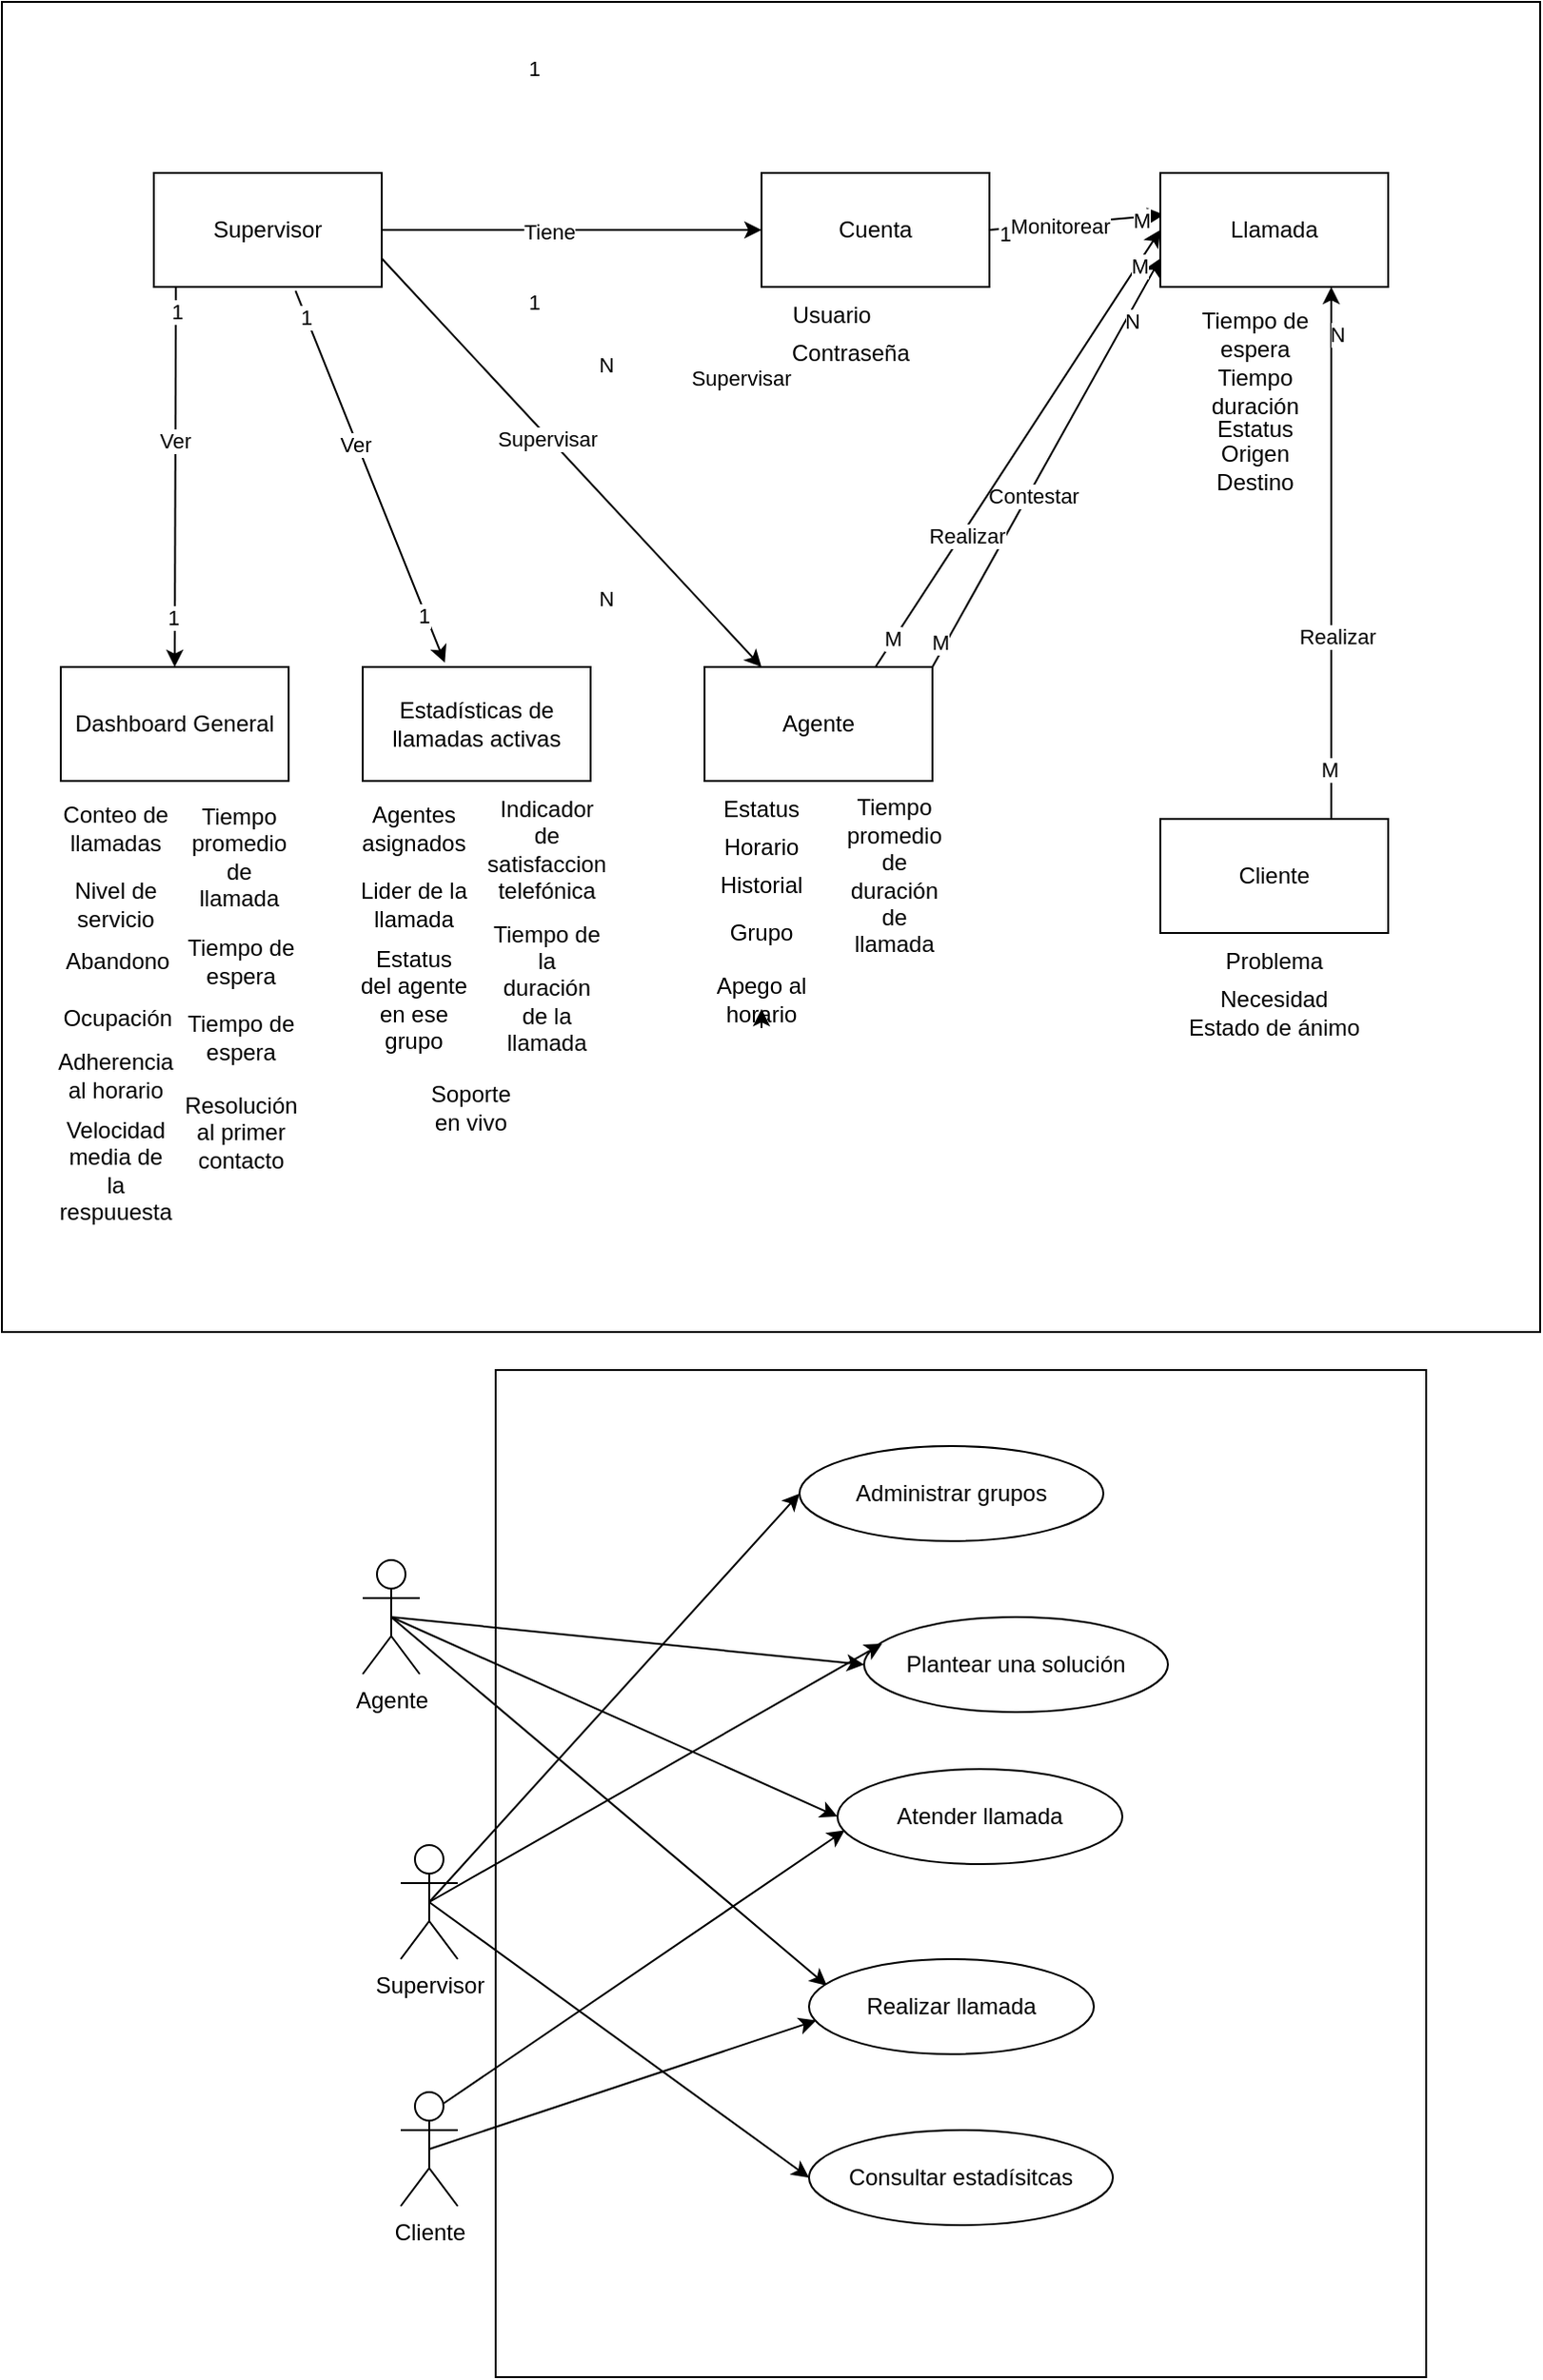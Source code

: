 <mxfile>
    <diagram id="BWRJ-4vlmhh1wDtf3ROd" name="Página-1">
        <mxGraphModel dx="931" dy="84" grid="1" gridSize="10" guides="1" tooltips="1" connect="1" arrows="1" fold="1" page="1" pageScale="1" pageWidth="827" pageHeight="1169" math="0" shadow="0">
            <root>
                <mxCell id="0"/>
                <mxCell id="1" parent="0"/>
                <mxCell id="2" value="" style="whiteSpace=wrap;html=1;" parent="1" vertex="1">
                    <mxGeometry x="-120" y="60" width="810" height="700" as="geometry"/>
                </mxCell>
                <mxCell id="13" style="edgeStyle=none;html=1;entryX=0.017;entryY=0.367;entryDx=0;entryDy=0;entryPerimeter=0;exitX=1;exitY=0.5;exitDx=0;exitDy=0;" parent="1" source="dNqFxnj2mlaZIWqBr5Ey-71" target="4" edge="1">
                    <mxGeometry relative="1" as="geometry"/>
                </mxCell>
                <mxCell id="14" value="Monitorear" style="edgeLabel;html=1;align=center;verticalAlign=middle;resizable=0;points=[];" parent="13" vertex="1" connectable="0">
                    <mxGeometry x="-0.198" y="-1" relative="1" as="geometry">
                        <mxPoint as="offset"/>
                    </mxGeometry>
                </mxCell>
                <mxCell id="48" value="1" style="edgeLabel;html=1;align=center;verticalAlign=middle;resizable=0;points=[];" parent="13" vertex="1" connectable="0">
                    <mxGeometry x="-0.824" y="-2" relative="1" as="geometry">
                        <mxPoint as="offset"/>
                    </mxGeometry>
                </mxCell>
                <mxCell id="49" value="M" style="edgeLabel;html=1;align=center;verticalAlign=middle;resizable=0;points=[];" parent="13" vertex="1" connectable="0">
                    <mxGeometry x="0.725" y="-2" relative="1" as="geometry">
                        <mxPoint as="offset"/>
                    </mxGeometry>
                </mxCell>
                <mxCell id="15" value="" style="edgeStyle=none;html=1;exitX=1;exitY=0.75;exitDx=0;exitDy=0;entryX=0.25;entryY=0;entryDx=0;entryDy=0;" parent="1" source="3" target="7" edge="1">
                    <mxGeometry x="170" y="220" width="60" height="30" as="geometry"/>
                </mxCell>
                <mxCell id="16" value="Supervisar" style="edgeLabel;html=1;align=center;verticalAlign=middle;resizable=0;points=[];" parent="15" vertex="1" connectable="0">
                    <mxGeometry x="-0.122" y="-1" relative="1" as="geometry">
                        <mxPoint as="offset"/>
                    </mxGeometry>
                </mxCell>
                <mxCell id="46" value="1" style="edgeLabel;html=1;align=center;verticalAlign=middle;resizable=0;points=[];" parent="15" vertex="1" connectable="0">
                    <mxGeometry relative="1" as="geometry">
                        <mxPoint x="-20" y="-85" as="offset"/>
                    </mxGeometry>
                </mxCell>
                <mxCell id="47" value="N" style="edgeLabel;html=1;align=center;verticalAlign=middle;resizable=0;points=[];" parent="15" vertex="1" connectable="0">
                    <mxGeometry relative="1" as="geometry">
                        <mxPoint x="18" y="71" as="offset"/>
                    </mxGeometry>
                </mxCell>
                <mxCell id="31" style="edgeStyle=none;html=1;entryX=0.5;entryY=0;entryDx=0;entryDy=0;exitX=0.097;exitY=0.986;exitDx=0;exitDy=0;exitPerimeter=0;" parent="1" source="3" target="30" edge="1">
                    <mxGeometry relative="1" as="geometry">
                        <mxPoint x="200" y="210" as="sourcePoint"/>
                    </mxGeometry>
                </mxCell>
                <mxCell id="32" value="Ver" style="edgeLabel;html=1;align=center;verticalAlign=middle;resizable=0;points=[];" parent="31" vertex="1" connectable="0">
                    <mxGeometry x="-0.184" y="-1" relative="1" as="geometry">
                        <mxPoint as="offset"/>
                    </mxGeometry>
                </mxCell>
                <mxCell id="44" value="1" style="edgeLabel;html=1;align=center;verticalAlign=middle;resizable=0;points=[];" parent="31" vertex="1" connectable="0">
                    <mxGeometry x="-0.863" relative="1" as="geometry">
                        <mxPoint as="offset"/>
                    </mxGeometry>
                </mxCell>
                <mxCell id="45" value="1" style="edgeLabel;html=1;align=center;verticalAlign=middle;resizable=0;points=[];" parent="31" vertex="1" connectable="0">
                    <mxGeometry x="0.739" y="-1" relative="1" as="geometry">
                        <mxPoint as="offset"/>
                    </mxGeometry>
                </mxCell>
                <mxCell id="3" value="Supervisor" style="whiteSpace=wrap;html=1;" parent="1" vertex="1">
                    <mxGeometry x="-40" y="150" width="120" height="60" as="geometry"/>
                </mxCell>
                <mxCell id="4" value="Llamada" style="whiteSpace=wrap;html=1;" parent="1" vertex="1">
                    <mxGeometry x="490" y="150" width="120" height="60" as="geometry"/>
                </mxCell>
                <mxCell id="18" value="Estatus" style="text;strokeColor=none;align=center;fillColor=none;html=1;verticalAlign=middle;whiteSpace=wrap;rounded=0;" parent="1" vertex="1">
                    <mxGeometry x="510" y="270" width="60" height="30" as="geometry"/>
                </mxCell>
                <mxCell id="11" style="edgeStyle=none;html=1;exitX=1;exitY=0;exitDx=0;exitDy=0;entryX=0;entryY=0.75;entryDx=0;entryDy=0;" parent="1" source="7" target="4" edge="1">
                    <mxGeometry relative="1" as="geometry"/>
                </mxCell>
                <mxCell id="12" value="Contestar" style="edgeLabel;html=1;align=center;verticalAlign=middle;resizable=0;points=[];" parent="11" vertex="1" connectable="0">
                    <mxGeometry x="-0.153" y="-2" relative="1" as="geometry">
                        <mxPoint as="offset"/>
                    </mxGeometry>
                </mxCell>
                <mxCell id="40" value="M" style="edgeLabel;html=1;align=center;verticalAlign=middle;resizable=0;points=[];" parent="11" vertex="1" connectable="0">
                    <mxGeometry x="-0.894" y="3" relative="1" as="geometry">
                        <mxPoint as="offset"/>
                    </mxGeometry>
                </mxCell>
                <mxCell id="41" value="N" style="edgeLabel;html=1;align=center;verticalAlign=middle;resizable=0;points=[];" parent="11" vertex="1" connectable="0">
                    <mxGeometry x="0.71" y="-3" relative="1" as="geometry">
                        <mxPoint as="offset"/>
                    </mxGeometry>
                </mxCell>
                <mxCell id="21" style="edgeStyle=none;html=1;exitX=0.75;exitY=0;exitDx=0;exitDy=0;entryX=0.75;entryY=1;entryDx=0;entryDy=0;" parent="1" source="20" target="4" edge="1">
                    <mxGeometry relative="1" as="geometry"/>
                </mxCell>
                <mxCell id="22" value="Realizar" style="edgeLabel;html=1;align=center;verticalAlign=middle;resizable=0;points=[];" parent="21" vertex="1" connectable="0">
                    <mxGeometry x="-0.316" y="-3" relative="1" as="geometry">
                        <mxPoint as="offset"/>
                    </mxGeometry>
                </mxCell>
                <mxCell id="38" value="M" style="edgeLabel;html=1;align=center;verticalAlign=middle;resizable=0;points=[];" parent="21" vertex="1" connectable="0">
                    <mxGeometry x="-0.81" y="1" relative="1" as="geometry">
                        <mxPoint as="offset"/>
                    </mxGeometry>
                </mxCell>
                <mxCell id="39" value="N" style="edgeLabel;html=1;align=center;verticalAlign=middle;resizable=0;points=[];" parent="21" vertex="1" connectable="0">
                    <mxGeometry x="0.821" y="-3" relative="1" as="geometry">
                        <mxPoint as="offset"/>
                    </mxGeometry>
                </mxCell>
                <mxCell id="34" style="edgeStyle=none;html=1;exitX=0.75;exitY=0;exitDx=0;exitDy=0;entryX=0;entryY=0.5;entryDx=0;entryDy=0;" parent="1" source="7" target="4" edge="1">
                    <mxGeometry relative="1" as="geometry"/>
                </mxCell>
                <mxCell id="35" value="Realizar" style="edgeLabel;html=1;align=center;verticalAlign=middle;resizable=0;points=[];" parent="34" vertex="1" connectable="0">
                    <mxGeometry x="-0.392" y="-2" relative="1" as="geometry">
                        <mxPoint as="offset"/>
                    </mxGeometry>
                </mxCell>
                <mxCell id="42" value="M" style="edgeLabel;html=1;align=center;verticalAlign=middle;resizable=0;points=[];" parent="34" vertex="1" connectable="0">
                    <mxGeometry x="-0.878" y="1" relative="1" as="geometry">
                        <mxPoint as="offset"/>
                    </mxGeometry>
                </mxCell>
                <mxCell id="43" value="M" style="edgeLabel;html=1;align=center;verticalAlign=middle;resizable=0;points=[];" parent="34" vertex="1" connectable="0">
                    <mxGeometry x="0.839" y="-1" relative="1" as="geometry">
                        <mxPoint as="offset"/>
                    </mxGeometry>
                </mxCell>
                <mxCell id="7" value="Agente" style="whiteSpace=wrap;html=1;" parent="1" vertex="1">
                    <mxGeometry x="250" y="410" width="120" height="60" as="geometry"/>
                </mxCell>
                <mxCell id="20" value="Cliente" style="whiteSpace=wrap;html=1;" parent="1" vertex="1">
                    <mxGeometry x="490" y="490" width="120" height="60" as="geometry"/>
                </mxCell>
                <mxCell id="8" value="Estatus" style="text;strokeColor=none;align=center;fillColor=none;html=1;verticalAlign=middle;whiteSpace=wrap;rounded=0;" parent="1" vertex="1">
                    <mxGeometry x="250" y="470" width="60" height="30" as="geometry"/>
                </mxCell>
                <mxCell id="10" value="Horario" style="text;strokeColor=none;align=center;fillColor=none;html=1;verticalAlign=middle;whiteSpace=wrap;rounded=0;" parent="1" vertex="1">
                    <mxGeometry x="250" y="490" width="60" height="30" as="geometry"/>
                </mxCell>
                <mxCell id="17" value="Tiempo duración" style="text;strokeColor=none;align=center;fillColor=none;html=1;verticalAlign=middle;whiteSpace=wrap;rounded=0;" parent="1" vertex="1">
                    <mxGeometry x="510" y="250" width="60" height="30" as="geometry"/>
                </mxCell>
                <mxCell id="9" value="Tiempo de espera" style="text;strokeColor=none;align=center;fillColor=none;html=1;verticalAlign=middle;whiteSpace=wrap;rounded=0;" parent="1" vertex="1">
                    <mxGeometry x="510" y="220" width="60" height="30" as="geometry"/>
                </mxCell>
                <mxCell id="25" value="Historial" style="text;strokeColor=none;align=center;fillColor=none;html=1;verticalAlign=middle;whiteSpace=wrap;rounded=0;" parent="1" vertex="1">
                    <mxGeometry x="250" y="510" width="60" height="30" as="geometry"/>
                </mxCell>
                <mxCell id="27" value="Problema" style="text;strokeColor=none;align=center;fillColor=none;html=1;verticalAlign=middle;whiteSpace=wrap;rounded=0;" parent="1" vertex="1">
                    <mxGeometry x="520" y="550" width="60" height="30" as="geometry"/>
                </mxCell>
                <mxCell id="28" value="Necesidad" style="text;strokeColor=none;align=center;fillColor=none;html=1;verticalAlign=middle;whiteSpace=wrap;rounded=0;" parent="1" vertex="1">
                    <mxGeometry x="520" y="570" width="60" height="30" as="geometry"/>
                </mxCell>
                <mxCell id="29" value="Estado de ánimo" style="text;strokeColor=none;align=center;fillColor=none;html=1;verticalAlign=middle;whiteSpace=wrap;rounded=0;" parent="1" vertex="1">
                    <mxGeometry x="500" y="585" width="100" height="30" as="geometry"/>
                </mxCell>
                <mxCell id="30" value="Dashboard General" style="whiteSpace=wrap;html=1;" parent="1" vertex="1">
                    <mxGeometry x="-89" y="410" width="120" height="60" as="geometry"/>
                </mxCell>
                <mxCell id="33" value="Origen&lt;br&gt;Destino" style="text;strokeColor=none;align=center;fillColor=none;html=1;verticalAlign=middle;whiteSpace=wrap;rounded=0;" parent="1" vertex="1">
                    <mxGeometry x="510" y="290" width="60" height="30" as="geometry"/>
                </mxCell>
                <mxCell id="36" value="Conteo de llamadas" style="text;strokeColor=none;align=center;fillColor=none;html=1;verticalAlign=middle;whiteSpace=wrap;rounded=0;" parent="1" vertex="1">
                    <mxGeometry x="-90" y="480" width="60" height="30" as="geometry"/>
                </mxCell>
                <mxCell id="37" value="Grupo" style="text;strokeColor=none;align=center;fillColor=none;html=1;verticalAlign=middle;whiteSpace=wrap;rounded=0;" parent="1" vertex="1">
                    <mxGeometry x="250" y="535" width="60" height="30" as="geometry"/>
                </mxCell>
                <mxCell id="50" value="" style="whiteSpace=wrap;html=1;" parent="1" vertex="1">
                    <mxGeometry x="140" y="780" width="490" height="530" as="geometry"/>
                </mxCell>
                <mxCell id="58" style="edgeStyle=none;html=1;exitX=0.5;exitY=0.5;exitDx=0;exitDy=0;exitPerimeter=0;entryX=0.063;entryY=0.28;entryDx=0;entryDy=0;entryPerimeter=0;" parent="1" source="51" target="56" edge="1">
                    <mxGeometry relative="1" as="geometry"/>
                </mxCell>
                <mxCell id="63" style="edgeStyle=none;html=1;exitX=0.5;exitY=0.5;exitDx=0;exitDy=0;exitPerimeter=0;entryX=0;entryY=0.5;entryDx=0;entryDy=0;" parent="1" source="51" target="60" edge="1">
                    <mxGeometry relative="1" as="geometry"/>
                </mxCell>
                <mxCell id="51" value="Agente" style="shape=umlActor;verticalLabelPosition=bottom;verticalAlign=top;html=1;" parent="1" vertex="1">
                    <mxGeometry x="70" y="880" width="30" height="60" as="geometry"/>
                </mxCell>
                <mxCell id="65" style="edgeStyle=none;html=1;exitX=0.5;exitY=0.5;exitDx=0;exitDy=0;exitPerimeter=0;entryX=0;entryY=0.5;entryDx=0;entryDy=0;" parent="1" source="52" target="61" edge="1">
                    <mxGeometry relative="1" as="geometry"/>
                </mxCell>
                <mxCell id="69" style="edgeStyle=none;html=1;exitX=0.5;exitY=0.5;exitDx=0;exitDy=0;exitPerimeter=0;entryX=0;entryY=0.5;entryDx=0;entryDy=0;" parent="1" source="52" target="68" edge="1">
                    <mxGeometry relative="1" as="geometry"/>
                </mxCell>
                <mxCell id="52" value="Supervisor" style="shape=umlActor;verticalLabelPosition=bottom;verticalAlign=top;html=1;" parent="1" vertex="1">
                    <mxGeometry x="90" y="1030" width="30" height="60" as="geometry"/>
                </mxCell>
                <mxCell id="59" style="edgeStyle=none;html=1;exitX=0.5;exitY=0.5;exitDx=0;exitDy=0;exitPerimeter=0;entryX=0.025;entryY=0.646;entryDx=0;entryDy=0;entryPerimeter=0;" parent="1" source="53" target="56" edge="1">
                    <mxGeometry relative="1" as="geometry"/>
                </mxCell>
                <mxCell id="62" style="edgeStyle=none;html=1;exitX=0.75;exitY=0.1;exitDx=0;exitDy=0;exitPerimeter=0;entryX=0.025;entryY=0.646;entryDx=0;entryDy=0;entryPerimeter=0;" parent="1" source="53" target="60" edge="1">
                    <mxGeometry relative="1" as="geometry"/>
                </mxCell>
                <mxCell id="53" value="Cliente" style="shape=umlActor;verticalLabelPosition=bottom;verticalAlign=top;html=1;" parent="1" vertex="1">
                    <mxGeometry x="90" y="1160" width="30" height="60" as="geometry"/>
                </mxCell>
                <mxCell id="56" value="Realizar llamada" style="ellipse;whiteSpace=wrap;html=1;" parent="1" vertex="1">
                    <mxGeometry x="305" y="1090" width="150" height="50" as="geometry"/>
                </mxCell>
                <mxCell id="60" value="Atender llamada" style="ellipse;whiteSpace=wrap;html=1;" parent="1" vertex="1">
                    <mxGeometry x="320" y="990" width="150" height="50" as="geometry"/>
                </mxCell>
                <mxCell id="61" value="Administrar grupos" style="ellipse;whiteSpace=wrap;html=1;" parent="1" vertex="1">
                    <mxGeometry x="300" y="820" width="160" height="50" as="geometry"/>
                </mxCell>
                <mxCell id="67" value="Plantear una solución" style="ellipse;whiteSpace=wrap;html=1;" parent="1" vertex="1">
                    <mxGeometry x="334" y="910" width="160" height="50" as="geometry"/>
                </mxCell>
                <mxCell id="68" value="Consultar estadísitcas" style="ellipse;whiteSpace=wrap;html=1;" parent="1" vertex="1">
                    <mxGeometry x="305" y="1180" width="160" height="50" as="geometry"/>
                </mxCell>
                <mxCell id="70" value="" style="endArrow=classic;html=1;exitX=0.5;exitY=0.5;exitDx=0;exitDy=0;exitPerimeter=0;entryX=0.059;entryY=0.28;entryDx=0;entryDy=0;entryPerimeter=0;" parent="1" source="52" target="67" edge="1">
                    <mxGeometry width="50" height="50" relative="1" as="geometry">
                        <mxPoint x="150" y="820" as="sourcePoint"/>
                        <mxPoint x="200" y="770" as="targetPoint"/>
                    </mxGeometry>
                </mxCell>
                <mxCell id="71" value="" style="endArrow=classic;html=1;exitX=0.5;exitY=0.5;exitDx=0;exitDy=0;exitPerimeter=0;entryX=0;entryY=0.5;entryDx=0;entryDy=0;" parent="1" source="51" target="67" edge="1">
                    <mxGeometry width="50" height="50" relative="1" as="geometry">
                        <mxPoint x="180" y="960" as="sourcePoint"/>
                        <mxPoint x="230" y="910" as="targetPoint"/>
                    </mxGeometry>
                </mxCell>
                <mxCell id="dNqFxnj2mlaZIWqBr5Ey-71" value="Cuenta" style="whiteSpace=wrap;html=1;" parent="1" vertex="1">
                    <mxGeometry x="280" y="150" width="120" height="60" as="geometry"/>
                </mxCell>
                <mxCell id="dNqFxnj2mlaZIWqBr5Ey-72" value="Usuario" style="text;strokeColor=none;align=center;fillColor=none;html=1;verticalAlign=middle;whiteSpace=wrap;rounded=0;" parent="1" vertex="1">
                    <mxGeometry x="287" y="210" width="60" height="30" as="geometry"/>
                </mxCell>
                <mxCell id="dNqFxnj2mlaZIWqBr5Ey-73" value="Contraseña" style="text;strokeColor=none;align=center;fillColor=none;html=1;verticalAlign=middle;whiteSpace=wrap;rounded=0;" parent="1" vertex="1">
                    <mxGeometry x="297" y="230" width="60" height="30" as="geometry"/>
                </mxCell>
                <mxCell id="dNqFxnj2mlaZIWqBr5Ey-75" value="Supervisar" style="edgeLabel;html=1;align=center;verticalAlign=middle;resizable=0;points=[];" parent="1" vertex="1" connectable="0">
                    <mxGeometry x="269.998" y="250.0" as="geometry">
                        <mxPoint x="-1" y="8" as="offset"/>
                    </mxGeometry>
                </mxCell>
                <mxCell id="dNqFxnj2mlaZIWqBr5Ey-76" value="" style="edgeStyle=none;html=1;exitX=1;exitY=0.5;exitDx=0;exitDy=0;entryX=0;entryY=0.5;entryDx=0;entryDy=0;" parent="1" source="3" target="dNqFxnj2mlaZIWqBr5Ey-71" edge="1">
                    <mxGeometry x="235" y="190" width="60" height="30" as="geometry">
                        <mxPoint x="215" y="180" as="sourcePoint"/>
                        <mxPoint x="345.0" y="380" as="targetPoint"/>
                    </mxGeometry>
                </mxCell>
                <mxCell id="dNqFxnj2mlaZIWqBr5Ey-77" value="Tiene" style="edgeLabel;html=1;align=center;verticalAlign=middle;resizable=0;points=[];" parent="dNqFxnj2mlaZIWqBr5Ey-76" vertex="1" connectable="0">
                    <mxGeometry x="-0.122" y="-1" relative="1" as="geometry">
                        <mxPoint as="offset"/>
                    </mxGeometry>
                </mxCell>
                <mxCell id="dNqFxnj2mlaZIWqBr5Ey-78" value="1" style="edgeLabel;html=1;align=center;verticalAlign=middle;resizable=0;points=[];" parent="dNqFxnj2mlaZIWqBr5Ey-76" vertex="1" connectable="0">
                    <mxGeometry relative="1" as="geometry">
                        <mxPoint x="-20" y="-85" as="offset"/>
                    </mxGeometry>
                </mxCell>
                <mxCell id="dNqFxnj2mlaZIWqBr5Ey-79" value="N" style="edgeLabel;html=1;align=center;verticalAlign=middle;resizable=0;points=[];" parent="dNqFxnj2mlaZIWqBr5Ey-76" vertex="1" connectable="0">
                    <mxGeometry relative="1" as="geometry">
                        <mxPoint x="18" y="71" as="offset"/>
                    </mxGeometry>
                </mxCell>
                <mxCell id="dNqFxnj2mlaZIWqBr5Ey-88" value="Nivel de servicio" style="text;strokeColor=none;align=center;fillColor=none;html=1;verticalAlign=middle;whiteSpace=wrap;rounded=0;" parent="1" vertex="1">
                    <mxGeometry x="-90" y="520" width="60" height="30" as="geometry"/>
                </mxCell>
                <mxCell id="dNqFxnj2mlaZIWqBr5Ey-89" value="Abandono" style="text;strokeColor=none;align=center;fillColor=none;html=1;verticalAlign=middle;whiteSpace=wrap;rounded=0;" parent="1" vertex="1">
                    <mxGeometry x="-89" y="550" width="60" height="30" as="geometry"/>
                </mxCell>
                <mxCell id="dNqFxnj2mlaZIWqBr5Ey-90" value="Resolución al primer contacto" style="text;strokeColor=none;align=center;fillColor=none;html=1;verticalAlign=middle;whiteSpace=wrap;rounded=0;" parent="1" vertex="1">
                    <mxGeometry x="-24" y="640" width="60" height="30" as="geometry"/>
                </mxCell>
                <mxCell id="dNqFxnj2mlaZIWqBr5Ey-91" value="Ocupación" style="text;strokeColor=none;align=center;fillColor=none;html=1;verticalAlign=middle;whiteSpace=wrap;rounded=0;" parent="1" vertex="1">
                    <mxGeometry x="-89" y="580" width="60" height="30" as="geometry"/>
                </mxCell>
                <mxCell id="dNqFxnj2mlaZIWqBr5Ey-93" value="Adherencia al horario" style="text;strokeColor=none;align=center;fillColor=none;html=1;verticalAlign=middle;whiteSpace=wrap;rounded=0;" parent="1" vertex="1">
                    <mxGeometry x="-90" y="610" width="60" height="30" as="geometry"/>
                </mxCell>
                <mxCell id="dNqFxnj2mlaZIWqBr5Ey-94" value="Velocidad media de la respuuesta" style="text;strokeColor=none;align=center;fillColor=none;html=1;verticalAlign=middle;whiteSpace=wrap;rounded=0;" parent="1" vertex="1">
                    <mxGeometry x="-90" y="660" width="60" height="30" as="geometry"/>
                </mxCell>
                <mxCell id="dNqFxnj2mlaZIWqBr5Ey-95" value="Tiempo promedio de llamada" style="text;strokeColor=none;align=center;fillColor=none;html=1;verticalAlign=middle;whiteSpace=wrap;rounded=0;" parent="1" vertex="1">
                    <mxGeometry x="-25" y="495" width="60" height="30" as="geometry"/>
                </mxCell>
                <mxCell id="dNqFxnj2mlaZIWqBr5Ey-96" value="Tiempo de espera" style="text;strokeColor=none;align=center;fillColor=none;html=1;verticalAlign=middle;whiteSpace=wrap;rounded=0;" parent="1" vertex="1">
                    <mxGeometry x="-24" y="550" width="60" height="30" as="geometry"/>
                </mxCell>
                <mxCell id="dNqFxnj2mlaZIWqBr5Ey-97" value="Tiempo de espera" style="text;strokeColor=none;align=center;fillColor=none;html=1;verticalAlign=middle;whiteSpace=wrap;rounded=0;" parent="1" vertex="1">
                    <mxGeometry x="-24" y="590" width="60" height="30" as="geometry"/>
                </mxCell>
                <mxCell id="dNqFxnj2mlaZIWqBr5Ey-98" value="Apego al horario" style="text;strokeColor=none;align=center;fillColor=none;html=1;verticalAlign=middle;whiteSpace=wrap;rounded=0;" parent="1" vertex="1">
                    <mxGeometry x="250" y="570" width="60" height="30" as="geometry"/>
                </mxCell>
                <mxCell id="dNqFxnj2mlaZIWqBr5Ey-100" value="Tiempo promedio de duración de llamada" style="text;strokeColor=none;align=center;fillColor=none;html=1;verticalAlign=middle;whiteSpace=wrap;rounded=0;" parent="1" vertex="1">
                    <mxGeometry x="320" y="505" width="60" height="30" as="geometry"/>
                </mxCell>
                <mxCell id="dNqFxnj2mlaZIWqBr5Ey-105" value="Estadísticas de llamadas activas" style="whiteSpace=wrap;html=1;" vertex="1" parent="1">
                    <mxGeometry x="70" y="410" width="120" height="60" as="geometry"/>
                </mxCell>
                <mxCell id="dNqFxnj2mlaZIWqBr5Ey-106" value="Agentes asignados" style="text;strokeColor=none;align=center;fillColor=none;html=1;verticalAlign=middle;whiteSpace=wrap;rounded=0;" vertex="1" parent="1">
                    <mxGeometry x="67" y="480" width="60" height="30" as="geometry"/>
                </mxCell>
                <mxCell id="dNqFxnj2mlaZIWqBr5Ey-107" value="Lider de la llamada" style="text;strokeColor=none;align=center;fillColor=none;html=1;verticalAlign=middle;whiteSpace=wrap;rounded=0;" vertex="1" parent="1">
                    <mxGeometry x="67" y="520" width="60" height="30" as="geometry"/>
                </mxCell>
                <mxCell id="dNqFxnj2mlaZIWqBr5Ey-108" value="Estatus del agente en ese grupo" style="text;strokeColor=none;align=center;fillColor=none;html=1;verticalAlign=middle;whiteSpace=wrap;rounded=0;" vertex="1" parent="1">
                    <mxGeometry x="67" y="570" width="60" height="30" as="geometry"/>
                </mxCell>
                <mxCell id="dNqFxnj2mlaZIWqBr5Ey-109" value="Indicador de satisfaccion telefónica" style="text;strokeColor=none;align=center;fillColor=none;html=1;verticalAlign=middle;whiteSpace=wrap;rounded=0;" vertex="1" parent="1">
                    <mxGeometry x="137" y="491" width="60" height="30" as="geometry"/>
                </mxCell>
                <mxCell id="RpX9qei36Tbjpc6iJ4t4-71" value="Soporte en vivo" style="text;strokeColor=none;align=center;fillColor=none;html=1;verticalAlign=middle;whiteSpace=wrap;rounded=0;" vertex="1" parent="1">
                    <mxGeometry x="97" y="627" width="60" height="30" as="geometry"/>
                </mxCell>
                <mxCell id="dNqFxnj2mlaZIWqBr5Ey-110" value="Tiempo de la duración de la llamada" style="text;strokeColor=none;align=center;fillColor=none;html=1;verticalAlign=middle;whiteSpace=wrap;rounded=0;" vertex="1" parent="1">
                    <mxGeometry x="137" y="564" width="60" height="30" as="geometry"/>
                </mxCell>
                <mxCell id="dNqFxnj2mlaZIWqBr5Ey-111" style="edgeStyle=none;html=1;entryX=0.36;entryY=-0.038;entryDx=0;entryDy=0;exitX=0.622;exitY=1.035;exitDx=0;exitDy=0;exitPerimeter=0;entryPerimeter=0;" edge="1" parent="1" source="3" target="dNqFxnj2mlaZIWqBr5Ey-105">
                    <mxGeometry relative="1" as="geometry">
                        <mxPoint x="20.19" y="220.0" as="sourcePoint"/>
                        <mxPoint x="19.55" y="420.84" as="targetPoint"/>
                    </mxGeometry>
                </mxCell>
                <mxCell id="dNqFxnj2mlaZIWqBr5Ey-112" value="Ver" style="edgeLabel;html=1;align=center;verticalAlign=middle;resizable=0;points=[];" connectable="0" vertex="1" parent="dNqFxnj2mlaZIWqBr5Ey-111">
                    <mxGeometry x="-0.184" y="-1" relative="1" as="geometry">
                        <mxPoint as="offset"/>
                    </mxGeometry>
                </mxCell>
                <mxCell id="dNqFxnj2mlaZIWqBr5Ey-113" value="1" style="edgeLabel;html=1;align=center;verticalAlign=middle;resizable=0;points=[];" connectable="0" vertex="1" parent="dNqFxnj2mlaZIWqBr5Ey-111">
                    <mxGeometry x="-0.863" relative="1" as="geometry">
                        <mxPoint as="offset"/>
                    </mxGeometry>
                </mxCell>
                <mxCell id="dNqFxnj2mlaZIWqBr5Ey-114" value="1" style="edgeLabel;html=1;align=center;verticalAlign=middle;resizable=0;points=[];" connectable="0" vertex="1" parent="dNqFxnj2mlaZIWqBr5Ey-111">
                    <mxGeometry x="0.739" y="-1" relative="1" as="geometry">
                        <mxPoint as="offset"/>
                    </mxGeometry>
                </mxCell>
                <mxCell id="RpX9qei36Tbjpc6iJ4t4-74" style="edgeStyle=none;html=1;exitX=0.5;exitY=1;exitDx=0;exitDy=0;entryX=0.5;entryY=0.667;entryDx=0;entryDy=0;entryPerimeter=0;" edge="1" parent="1" source="dNqFxnj2mlaZIWqBr5Ey-98" target="dNqFxnj2mlaZIWqBr5Ey-98">
                    <mxGeometry relative="1" as="geometry"/>
                </mxCell>
            </root>
        </mxGraphModel>
    </diagram>
    <diagram id="29QT6ED37W5N16v5jFaK" name="Page-2">
        <mxGraphModel dx="715" dy="577" grid="1" gridSize="10" guides="1" tooltips="1" connect="1" arrows="1" fold="1" page="1" pageScale="1" pageWidth="850" pageHeight="1100" math="0" shadow="0">
            <root>
                <mxCell id="0"/>
                <mxCell id="1" parent="0"/>
                <mxCell id="aFumUh26WIjDeebSd6AK-1" value="" style="whiteSpace=wrap;html=1;" parent="1" vertex="1">
                    <mxGeometry x="70" y="60" width="620" height="610" as="geometry"/>
                </mxCell>
                <mxCell id="aFumUh26WIjDeebSd6AK-2" style="edgeStyle=none;html=1;exitX=1;exitY=0.5;exitDx=0;exitDy=0;entryX=0.017;entryY=0.367;entryDx=0;entryDy=0;entryPerimeter=0;" parent="1" source="aFumUh26WIjDeebSd6AK-14" target="aFumUh26WIjDeebSd6AK-15" edge="1">
                    <mxGeometry relative="1" as="geometry"/>
                </mxCell>
                <mxCell id="aFumUh26WIjDeebSd6AK-3" value="Monitorear" style="edgeLabel;html=1;align=center;verticalAlign=middle;resizable=0;points=[];" parent="aFumUh26WIjDeebSd6AK-2" vertex="1" connectable="0">
                    <mxGeometry x="-0.198" y="-1" relative="1" as="geometry">
                        <mxPoint as="offset"/>
                    </mxGeometry>
                </mxCell>
                <mxCell id="aFumUh26WIjDeebSd6AK-4" value="1" style="edgeLabel;html=1;align=center;verticalAlign=middle;resizable=0;points=[];" parent="aFumUh26WIjDeebSd6AK-2" vertex="1" connectable="0">
                    <mxGeometry x="-0.824" y="-2" relative="1" as="geometry">
                        <mxPoint as="offset"/>
                    </mxGeometry>
                </mxCell>
                <mxCell id="aFumUh26WIjDeebSd6AK-5" value="M" style="edgeLabel;html=1;align=center;verticalAlign=middle;resizable=0;points=[];" parent="aFumUh26WIjDeebSd6AK-2" vertex="1" connectable="0">
                    <mxGeometry x="0.725" y="-2" relative="1" as="geometry">
                        <mxPoint as="offset"/>
                    </mxGeometry>
                </mxCell>
                <mxCell id="aFumUh26WIjDeebSd6AK-6" value="" style="edgeStyle=none;html=1;exitX=0.5;exitY=1;exitDx=0;exitDy=0;entryX=0.25;entryY=0;entryDx=0;entryDy=0;" parent="1" source="aFumUh26WIjDeebSd6AK-14" target="aFumUh26WIjDeebSd6AK-29" edge="1">
                    <mxGeometry x="170" y="220" width="60" height="30" as="geometry"/>
                </mxCell>
                <mxCell id="aFumUh26WIjDeebSd6AK-7" value="Supervisar" style="edgeLabel;html=1;align=center;verticalAlign=middle;resizable=0;points=[];" parent="aFumUh26WIjDeebSd6AK-6" vertex="1" connectable="0">
                    <mxGeometry x="-0.122" y="-1" relative="1" as="geometry">
                        <mxPoint as="offset"/>
                    </mxGeometry>
                </mxCell>
                <mxCell id="aFumUh26WIjDeebSd6AK-8" value="1" style="edgeLabel;html=1;align=center;verticalAlign=middle;resizable=0;points=[];" parent="aFumUh26WIjDeebSd6AK-6" vertex="1" connectable="0">
                    <mxGeometry relative="1" as="geometry">
                        <mxPoint x="-20" y="-85" as="offset"/>
                    </mxGeometry>
                </mxCell>
                <mxCell id="aFumUh26WIjDeebSd6AK-9" value="N" style="edgeLabel;html=1;align=center;verticalAlign=middle;resizable=0;points=[];" parent="aFumUh26WIjDeebSd6AK-6" vertex="1" connectable="0">
                    <mxGeometry relative="1" as="geometry">
                        <mxPoint x="18" y="71" as="offset"/>
                    </mxGeometry>
                </mxCell>
                <mxCell id="aFumUh26WIjDeebSd6AK-10" style="edgeStyle=none;html=1;entryX=0.5;entryY=0;entryDx=0;entryDy=0;exitX=0.145;exitY=1.06;exitDx=0;exitDy=0;exitPerimeter=0;" parent="1" source="aFumUh26WIjDeebSd6AK-14" target="aFumUh26WIjDeebSd6AK-39" edge="1">
                    <mxGeometry relative="1" as="geometry">
                        <mxPoint x="200" y="210" as="sourcePoint"/>
                    </mxGeometry>
                </mxCell>
                <mxCell id="aFumUh26WIjDeebSd6AK-11" value="Ver" style="edgeLabel;html=1;align=center;verticalAlign=middle;resizable=0;points=[];" parent="aFumUh26WIjDeebSd6AK-10" vertex="1" connectable="0">
                    <mxGeometry x="-0.184" y="-1" relative="1" as="geometry">
                        <mxPoint as="offset"/>
                    </mxGeometry>
                </mxCell>
                <mxCell id="aFumUh26WIjDeebSd6AK-12" value="1" style="edgeLabel;html=1;align=center;verticalAlign=middle;resizable=0;points=[];" parent="aFumUh26WIjDeebSd6AK-10" vertex="1" connectable="0">
                    <mxGeometry x="-0.863" relative="1" as="geometry">
                        <mxPoint as="offset"/>
                    </mxGeometry>
                </mxCell>
                <mxCell id="aFumUh26WIjDeebSd6AK-13" value="1" style="edgeLabel;html=1;align=center;verticalAlign=middle;resizable=0;points=[];" parent="aFumUh26WIjDeebSd6AK-10" vertex="1" connectable="0">
                    <mxGeometry x="0.739" y="-1" relative="1" as="geometry">
                        <mxPoint as="offset"/>
                    </mxGeometry>
                </mxCell>
                <mxCell id="aFumUh26WIjDeebSd6AK-14" value="Supervisor" style="whiteSpace=wrap;html=1;" parent="1" vertex="1">
                    <mxGeometry x="130" y="90" width="120" height="60" as="geometry"/>
                </mxCell>
                <mxCell id="aFumUh26WIjDeebSd6AK-15" value="Llamada" style="whiteSpace=wrap;html=1;" parent="1" vertex="1">
                    <mxGeometry x="470" y="160" width="120" height="60" as="geometry"/>
                </mxCell>
                <mxCell id="aFumUh26WIjDeebSd6AK-16" value="Estatus" style="text;strokeColor=none;align=center;fillColor=none;html=1;verticalAlign=middle;whiteSpace=wrap;rounded=0;" parent="1" vertex="1">
                    <mxGeometry x="470" y="280" width="60" height="30" as="geometry"/>
                </mxCell>
                <mxCell id="aFumUh26WIjDeebSd6AK-17" style="edgeStyle=none;html=1;exitX=1;exitY=0;exitDx=0;exitDy=0;entryX=0;entryY=0.75;entryDx=0;entryDy=0;" parent="1" source="aFumUh26WIjDeebSd6AK-29" target="aFumUh26WIjDeebSd6AK-15" edge="1">
                    <mxGeometry relative="1" as="geometry"/>
                </mxCell>
                <mxCell id="aFumUh26WIjDeebSd6AK-18" value="Contestar" style="edgeLabel;html=1;align=center;verticalAlign=middle;resizable=0;points=[];" parent="aFumUh26WIjDeebSd6AK-17" vertex="1" connectable="0">
                    <mxGeometry x="-0.153" y="-2" relative="1" as="geometry">
                        <mxPoint as="offset"/>
                    </mxGeometry>
                </mxCell>
                <mxCell id="aFumUh26WIjDeebSd6AK-19" value="M" style="edgeLabel;html=1;align=center;verticalAlign=middle;resizable=0;points=[];" parent="aFumUh26WIjDeebSd6AK-17" vertex="1" connectable="0">
                    <mxGeometry x="-0.894" y="3" relative="1" as="geometry">
                        <mxPoint as="offset"/>
                    </mxGeometry>
                </mxCell>
                <mxCell id="aFumUh26WIjDeebSd6AK-20" value="N" style="edgeLabel;html=1;align=center;verticalAlign=middle;resizable=0;points=[];" parent="aFumUh26WIjDeebSd6AK-17" vertex="1" connectable="0">
                    <mxGeometry x="0.71" y="-3" relative="1" as="geometry">
                        <mxPoint as="offset"/>
                    </mxGeometry>
                </mxCell>
                <mxCell id="aFumUh26WIjDeebSd6AK-21" style="edgeStyle=none;html=1;exitX=0.75;exitY=0;exitDx=0;exitDy=0;entryX=0.75;entryY=1;entryDx=0;entryDy=0;" parent="1" source="aFumUh26WIjDeebSd6AK-30" target="aFumUh26WIjDeebSd6AK-15" edge="1">
                    <mxGeometry relative="1" as="geometry"/>
                </mxCell>
                <mxCell id="aFumUh26WIjDeebSd6AK-22" value="Realizar" style="edgeLabel;html=1;align=center;verticalAlign=middle;resizable=0;points=[];" parent="aFumUh26WIjDeebSd6AK-21" vertex="1" connectable="0">
                    <mxGeometry x="-0.316" y="-3" relative="1" as="geometry">
                        <mxPoint as="offset"/>
                    </mxGeometry>
                </mxCell>
                <mxCell id="aFumUh26WIjDeebSd6AK-23" value="M" style="edgeLabel;html=1;align=center;verticalAlign=middle;resizable=0;points=[];" parent="aFumUh26WIjDeebSd6AK-21" vertex="1" connectable="0">
                    <mxGeometry x="-0.81" y="1" relative="1" as="geometry">
                        <mxPoint as="offset"/>
                    </mxGeometry>
                </mxCell>
                <mxCell id="aFumUh26WIjDeebSd6AK-24" value="N" style="edgeLabel;html=1;align=center;verticalAlign=middle;resizable=0;points=[];" parent="aFumUh26WIjDeebSd6AK-21" vertex="1" connectable="0">
                    <mxGeometry x="0.821" y="-3" relative="1" as="geometry">
                        <mxPoint as="offset"/>
                    </mxGeometry>
                </mxCell>
                <mxCell id="aFumUh26WIjDeebSd6AK-25" style="edgeStyle=none;html=1;exitX=0.75;exitY=0;exitDx=0;exitDy=0;entryX=0;entryY=0.5;entryDx=0;entryDy=0;" parent="1" source="aFumUh26WIjDeebSd6AK-29" target="aFumUh26WIjDeebSd6AK-15" edge="1">
                    <mxGeometry relative="1" as="geometry"/>
                </mxCell>
                <mxCell id="aFumUh26WIjDeebSd6AK-26" value="Realizar" style="edgeLabel;html=1;align=center;verticalAlign=middle;resizable=0;points=[];" parent="aFumUh26WIjDeebSd6AK-25" vertex="1" connectable="0">
                    <mxGeometry x="-0.392" y="-2" relative="1" as="geometry">
                        <mxPoint as="offset"/>
                    </mxGeometry>
                </mxCell>
                <mxCell id="aFumUh26WIjDeebSd6AK-27" value="M" style="edgeLabel;html=1;align=center;verticalAlign=middle;resizable=0;points=[];" parent="aFumUh26WIjDeebSd6AK-25" vertex="1" connectable="0">
                    <mxGeometry x="-0.878" y="1" relative="1" as="geometry">
                        <mxPoint as="offset"/>
                    </mxGeometry>
                </mxCell>
                <mxCell id="aFumUh26WIjDeebSd6AK-28" value="M" style="edgeLabel;html=1;align=center;verticalAlign=middle;resizable=0;points=[];" parent="aFumUh26WIjDeebSd6AK-25" vertex="1" connectable="0">
                    <mxGeometry x="0.839" y="-1" relative="1" as="geometry">
                        <mxPoint as="offset"/>
                    </mxGeometry>
                </mxCell>
                <mxCell id="aFumUh26WIjDeebSd6AK-29" value="Agente" style="whiteSpace=wrap;html=1;" parent="1" vertex="1">
                    <mxGeometry x="250" y="410" width="120" height="60" as="geometry"/>
                </mxCell>
                <mxCell id="aFumUh26WIjDeebSd6AK-30" value="Cliente" style="whiteSpace=wrap;html=1;" parent="1" vertex="1">
                    <mxGeometry x="470" y="410" width="120" height="60" as="geometry"/>
                </mxCell>
                <mxCell id="aFumUh26WIjDeebSd6AK-31" value="Estatus" style="text;strokeColor=none;align=center;fillColor=none;html=1;verticalAlign=middle;whiteSpace=wrap;rounded=0;" parent="1" vertex="1">
                    <mxGeometry x="250" y="470" width="60" height="30" as="geometry"/>
                </mxCell>
                <mxCell id="aFumUh26WIjDeebSd6AK-32" value="Horario" style="text;strokeColor=none;align=center;fillColor=none;html=1;verticalAlign=middle;whiteSpace=wrap;rounded=0;" parent="1" vertex="1">
                    <mxGeometry x="250" y="490" width="60" height="30" as="geometry"/>
                </mxCell>
                <mxCell id="aFumUh26WIjDeebSd6AK-33" value="Tiempo duración" style="text;strokeColor=none;align=center;fillColor=none;html=1;verticalAlign=middle;whiteSpace=wrap;rounded=0;" parent="1" vertex="1">
                    <mxGeometry x="470" y="250" width="60" height="30" as="geometry"/>
                </mxCell>
                <mxCell id="aFumUh26WIjDeebSd6AK-34" value="Tiempo de espera" style="text;strokeColor=none;align=center;fillColor=none;html=1;verticalAlign=middle;whiteSpace=wrap;rounded=0;" parent="1" vertex="1">
                    <mxGeometry x="470" y="220" width="60" height="30" as="geometry"/>
                </mxCell>
                <mxCell id="aFumUh26WIjDeebSd6AK-35" value="Historial" style="text;strokeColor=none;align=center;fillColor=none;html=1;verticalAlign=middle;whiteSpace=wrap;rounded=0;" parent="1" vertex="1">
                    <mxGeometry x="250" y="510" width="60" height="30" as="geometry"/>
                </mxCell>
                <mxCell id="aFumUh26WIjDeebSd6AK-36" value="Problema" style="text;strokeColor=none;align=center;fillColor=none;html=1;verticalAlign=middle;whiteSpace=wrap;rounded=0;" parent="1" vertex="1">
                    <mxGeometry x="470" y="470" width="60" height="30" as="geometry"/>
                </mxCell>
                <mxCell id="aFumUh26WIjDeebSd6AK-37" value="Necesidad" style="text;strokeColor=none;align=center;fillColor=none;html=1;verticalAlign=middle;whiteSpace=wrap;rounded=0;" parent="1" vertex="1">
                    <mxGeometry x="470" y="490" width="60" height="30" as="geometry"/>
                </mxCell>
                <mxCell id="aFumUh26WIjDeebSd6AK-38" value="Estado de ánimo" style="text;strokeColor=none;align=center;fillColor=none;html=1;verticalAlign=middle;whiteSpace=wrap;rounded=0;" parent="1" vertex="1">
                    <mxGeometry x="470" y="510" width="100" height="30" as="geometry"/>
                </mxCell>
                <mxCell id="aFumUh26WIjDeebSd6AK-39" value="Dashboard" style="whiteSpace=wrap;html=1;" parent="1" vertex="1">
                    <mxGeometry x="120" y="370" width="120" height="60" as="geometry"/>
                </mxCell>
                <mxCell id="aFumUh26WIjDeebSd6AK-40" value="Origen&lt;br&gt;Destino" style="text;strokeColor=none;align=center;fillColor=none;html=1;verticalAlign=middle;whiteSpace=wrap;rounded=0;" parent="1" vertex="1">
                    <mxGeometry x="470" y="300" width="60" height="30" as="geometry"/>
                </mxCell>
                <mxCell id="aFumUh26WIjDeebSd6AK-41" value="Conteo de llamadas" style="text;strokeColor=none;align=center;fillColor=none;html=1;verticalAlign=middle;whiteSpace=wrap;rounded=0;" parent="1" vertex="1">
                    <mxGeometry x="120" y="430" width="60" height="30" as="geometry"/>
                </mxCell>
                <mxCell id="aFumUh26WIjDeebSd6AK-42" value="Grupo" style="text;strokeColor=none;align=center;fillColor=none;html=1;verticalAlign=middle;whiteSpace=wrap;rounded=0;" parent="1" vertex="1">
                    <mxGeometry x="250" y="540" width="60" height="30" as="geometry"/>
                </mxCell>
            </root>
        </mxGraphModel>
    </diagram>
</mxfile>